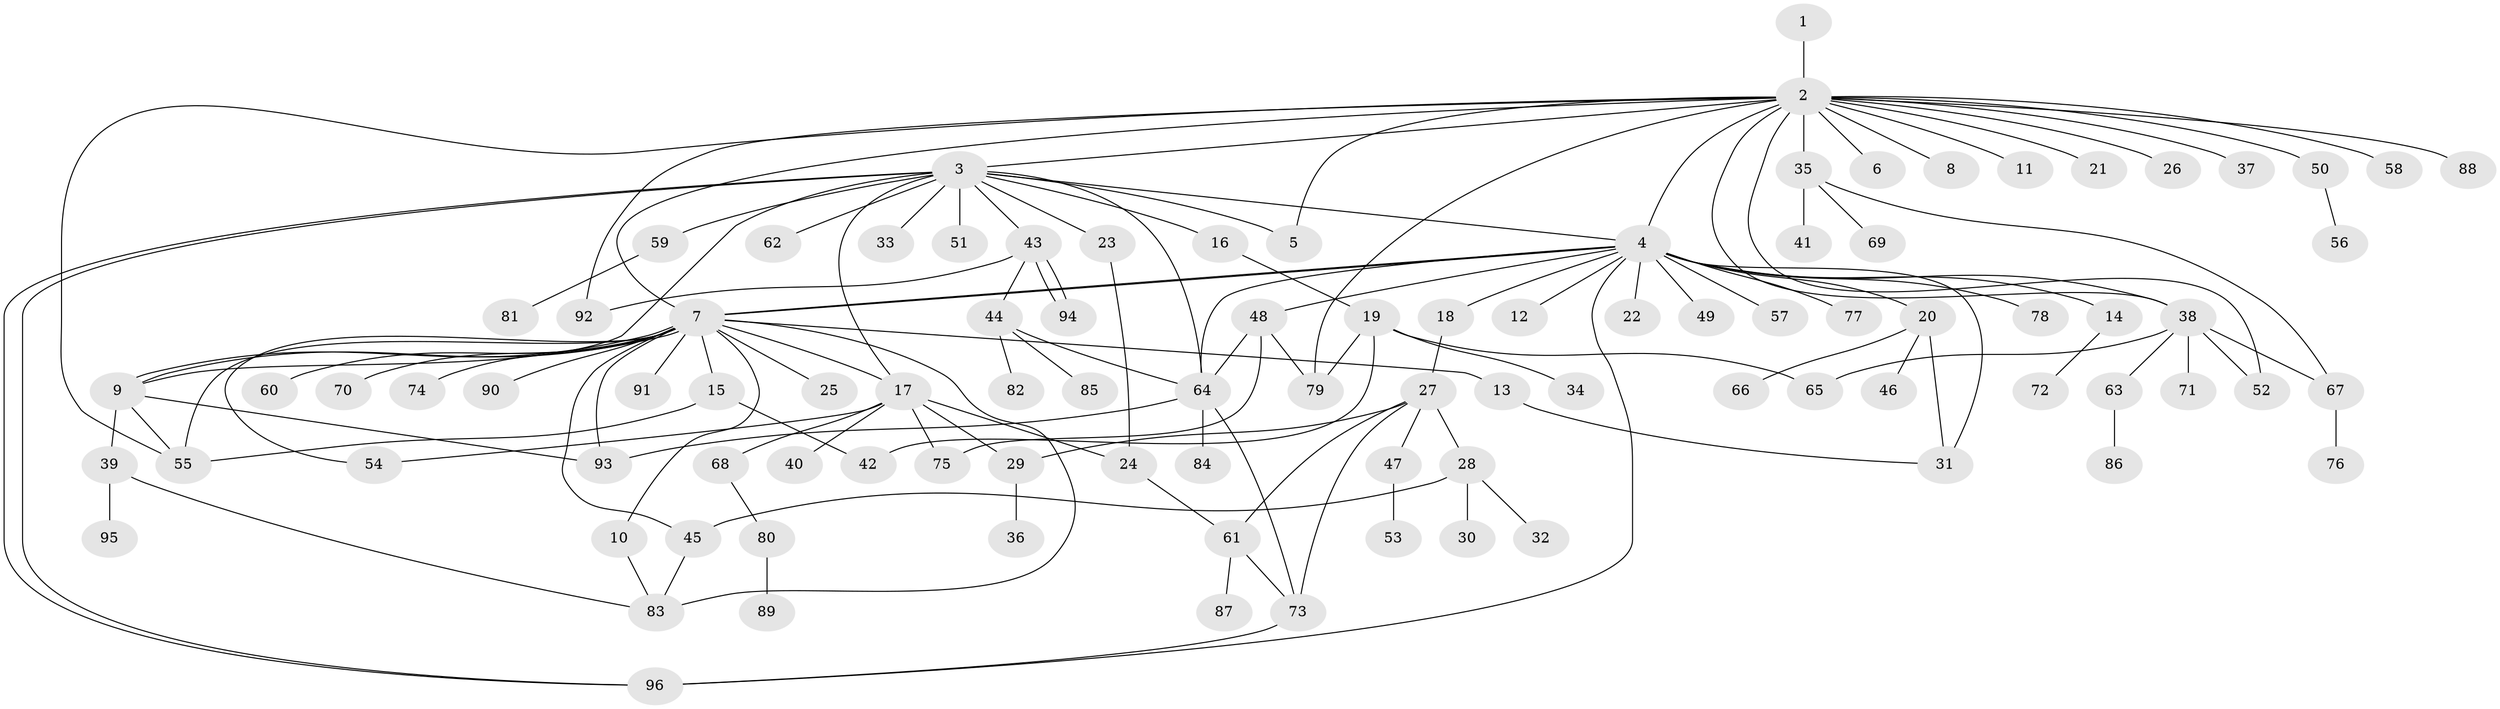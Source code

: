// coarse degree distribution, {3: 0.07692307692307693, 6: 0.07692307692307693, 2: 0.15384615384615385, 10: 0.02564102564102564, 4: 0.05128205128205128, 5: 0.07692307692307693, 1: 0.46153846153846156, 13: 0.02564102564102564, 16: 0.02564102564102564, 9: 0.02564102564102564}
// Generated by graph-tools (version 1.1) at 2025/36/03/04/25 23:36:51]
// undirected, 96 vertices, 135 edges
graph export_dot {
  node [color=gray90,style=filled];
  1;
  2;
  3;
  4;
  5;
  6;
  7;
  8;
  9;
  10;
  11;
  12;
  13;
  14;
  15;
  16;
  17;
  18;
  19;
  20;
  21;
  22;
  23;
  24;
  25;
  26;
  27;
  28;
  29;
  30;
  31;
  32;
  33;
  34;
  35;
  36;
  37;
  38;
  39;
  40;
  41;
  42;
  43;
  44;
  45;
  46;
  47;
  48;
  49;
  50;
  51;
  52;
  53;
  54;
  55;
  56;
  57;
  58;
  59;
  60;
  61;
  62;
  63;
  64;
  65;
  66;
  67;
  68;
  69;
  70;
  71;
  72;
  73;
  74;
  75;
  76;
  77;
  78;
  79;
  80;
  81;
  82;
  83;
  84;
  85;
  86;
  87;
  88;
  89;
  90;
  91;
  92;
  93;
  94;
  95;
  96;
  1 -- 2;
  2 -- 3;
  2 -- 4;
  2 -- 5;
  2 -- 6;
  2 -- 7;
  2 -- 8;
  2 -- 11;
  2 -- 21;
  2 -- 26;
  2 -- 35;
  2 -- 37;
  2 -- 38;
  2 -- 50;
  2 -- 52;
  2 -- 55;
  2 -- 58;
  2 -- 79;
  2 -- 88;
  2 -- 92;
  3 -- 4;
  3 -- 5;
  3 -- 9;
  3 -- 16;
  3 -- 17;
  3 -- 23;
  3 -- 33;
  3 -- 43;
  3 -- 51;
  3 -- 59;
  3 -- 62;
  3 -- 64;
  3 -- 96;
  3 -- 96;
  4 -- 7;
  4 -- 7;
  4 -- 12;
  4 -- 14;
  4 -- 18;
  4 -- 20;
  4 -- 22;
  4 -- 31;
  4 -- 38;
  4 -- 48;
  4 -- 49;
  4 -- 57;
  4 -- 64;
  4 -- 77;
  4 -- 78;
  4 -- 96;
  7 -- 9;
  7 -- 9;
  7 -- 10;
  7 -- 13;
  7 -- 15;
  7 -- 17;
  7 -- 25;
  7 -- 45;
  7 -- 54;
  7 -- 55;
  7 -- 60;
  7 -- 70;
  7 -- 74;
  7 -- 83;
  7 -- 90;
  7 -- 91;
  7 -- 93;
  9 -- 39;
  9 -- 55;
  9 -- 93;
  10 -- 83;
  13 -- 31;
  14 -- 72;
  15 -- 42;
  15 -- 55;
  16 -- 19;
  17 -- 24;
  17 -- 29;
  17 -- 40;
  17 -- 54;
  17 -- 68;
  17 -- 75;
  18 -- 27;
  19 -- 34;
  19 -- 42;
  19 -- 65;
  19 -- 79;
  20 -- 31;
  20 -- 46;
  20 -- 66;
  23 -- 24;
  24 -- 61;
  27 -- 28;
  27 -- 29;
  27 -- 47;
  27 -- 61;
  27 -- 73;
  28 -- 30;
  28 -- 32;
  28 -- 45;
  29 -- 36;
  35 -- 41;
  35 -- 67;
  35 -- 69;
  38 -- 52;
  38 -- 63;
  38 -- 65;
  38 -- 67;
  38 -- 71;
  39 -- 83;
  39 -- 95;
  43 -- 44;
  43 -- 92;
  43 -- 94;
  43 -- 94;
  44 -- 64;
  44 -- 82;
  44 -- 85;
  45 -- 83;
  47 -- 53;
  48 -- 64;
  48 -- 75;
  48 -- 79;
  50 -- 56;
  59 -- 81;
  61 -- 73;
  61 -- 87;
  63 -- 86;
  64 -- 73;
  64 -- 84;
  64 -- 93;
  67 -- 76;
  68 -- 80;
  73 -- 96;
  80 -- 89;
}
